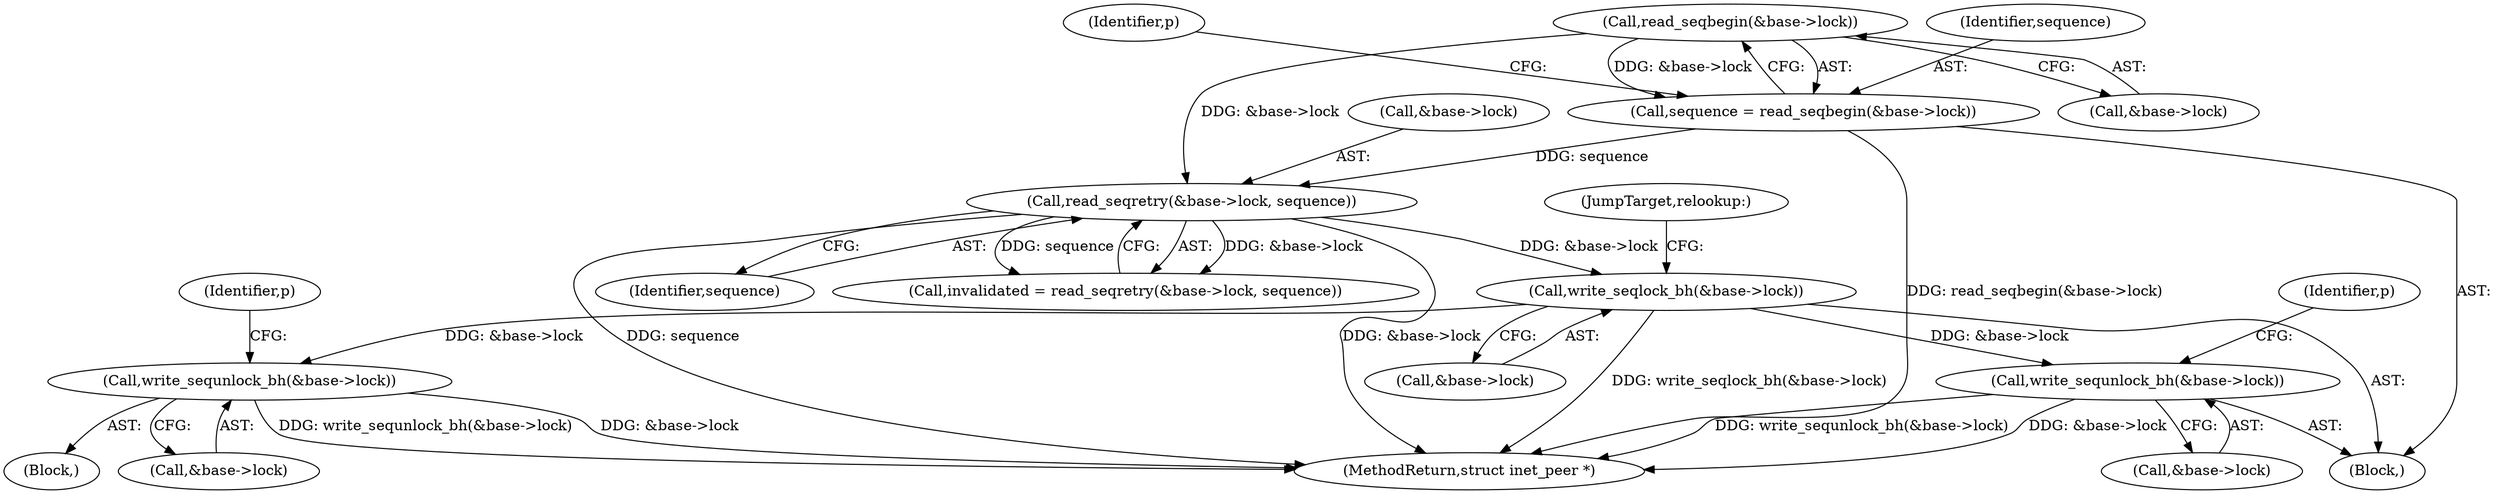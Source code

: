 digraph "0_linux_87c48fa3b4630905f98268dde838ee43626a060c@API" {
"1000158" [label="(Call,write_seqlock_bh(&base->lock))"];
"1000139" [label="(Call,read_seqretry(&base->lock, sequence))"];
"1000127" [label="(Call,read_seqbegin(&base->lock))"];
"1000125" [label="(Call,sequence = read_seqbegin(&base->lock))"];
"1000180" [label="(Call,write_sequnlock_bh(&base->lock))"];
"1000305" [label="(Call,write_sequnlock_bh(&base->lock))"];
"1000128" [label="(Call,&base->lock)"];
"1000158" [label="(Call,write_seqlock_bh(&base->lock))"];
"1000163" [label="(JumpTarget,relookup:)"];
"1000311" [label="(Identifier,p)"];
"1000127" [label="(Call,read_seqbegin(&base->lock))"];
"1000107" [label="(Block,)"];
"1000125" [label="(Call,sequence = read_seqbegin(&base->lock))"];
"1000140" [label="(Call,&base->lock)"];
"1000181" [label="(Call,&base->lock)"];
"1000159" [label="(Call,&base->lock)"];
"1000174" [label="(Block,)"];
"1000312" [label="(MethodReturn,struct inet_peer *)"];
"1000133" [label="(Identifier,p)"];
"1000305" [label="(Call,write_sequnlock_bh(&base->lock))"];
"1000186" [label="(Identifier,p)"];
"1000126" [label="(Identifier,sequence)"];
"1000180" [label="(Call,write_sequnlock_bh(&base->lock))"];
"1000139" [label="(Call,read_seqretry(&base->lock, sequence))"];
"1000144" [label="(Identifier,sequence)"];
"1000137" [label="(Call,invalidated = read_seqretry(&base->lock, sequence))"];
"1000306" [label="(Call,&base->lock)"];
"1000158" -> "1000107"  [label="AST: "];
"1000158" -> "1000159"  [label="CFG: "];
"1000159" -> "1000158"  [label="AST: "];
"1000163" -> "1000158"  [label="CFG: "];
"1000158" -> "1000312"  [label="DDG: write_seqlock_bh(&base->lock)"];
"1000139" -> "1000158"  [label="DDG: &base->lock"];
"1000158" -> "1000180"  [label="DDG: &base->lock"];
"1000158" -> "1000305"  [label="DDG: &base->lock"];
"1000139" -> "1000137"  [label="AST: "];
"1000139" -> "1000144"  [label="CFG: "];
"1000140" -> "1000139"  [label="AST: "];
"1000144" -> "1000139"  [label="AST: "];
"1000137" -> "1000139"  [label="CFG: "];
"1000139" -> "1000312"  [label="DDG: &base->lock"];
"1000139" -> "1000312"  [label="DDG: sequence"];
"1000139" -> "1000137"  [label="DDG: &base->lock"];
"1000139" -> "1000137"  [label="DDG: sequence"];
"1000127" -> "1000139"  [label="DDG: &base->lock"];
"1000125" -> "1000139"  [label="DDG: sequence"];
"1000127" -> "1000125"  [label="AST: "];
"1000127" -> "1000128"  [label="CFG: "];
"1000128" -> "1000127"  [label="AST: "];
"1000125" -> "1000127"  [label="CFG: "];
"1000127" -> "1000125"  [label="DDG: &base->lock"];
"1000125" -> "1000107"  [label="AST: "];
"1000126" -> "1000125"  [label="AST: "];
"1000133" -> "1000125"  [label="CFG: "];
"1000125" -> "1000312"  [label="DDG: read_seqbegin(&base->lock)"];
"1000180" -> "1000174"  [label="AST: "];
"1000180" -> "1000181"  [label="CFG: "];
"1000181" -> "1000180"  [label="AST: "];
"1000186" -> "1000180"  [label="CFG: "];
"1000180" -> "1000312"  [label="DDG: &base->lock"];
"1000180" -> "1000312"  [label="DDG: write_sequnlock_bh(&base->lock)"];
"1000305" -> "1000107"  [label="AST: "];
"1000305" -> "1000306"  [label="CFG: "];
"1000306" -> "1000305"  [label="AST: "];
"1000311" -> "1000305"  [label="CFG: "];
"1000305" -> "1000312"  [label="DDG: write_sequnlock_bh(&base->lock)"];
"1000305" -> "1000312"  [label="DDG: &base->lock"];
}
